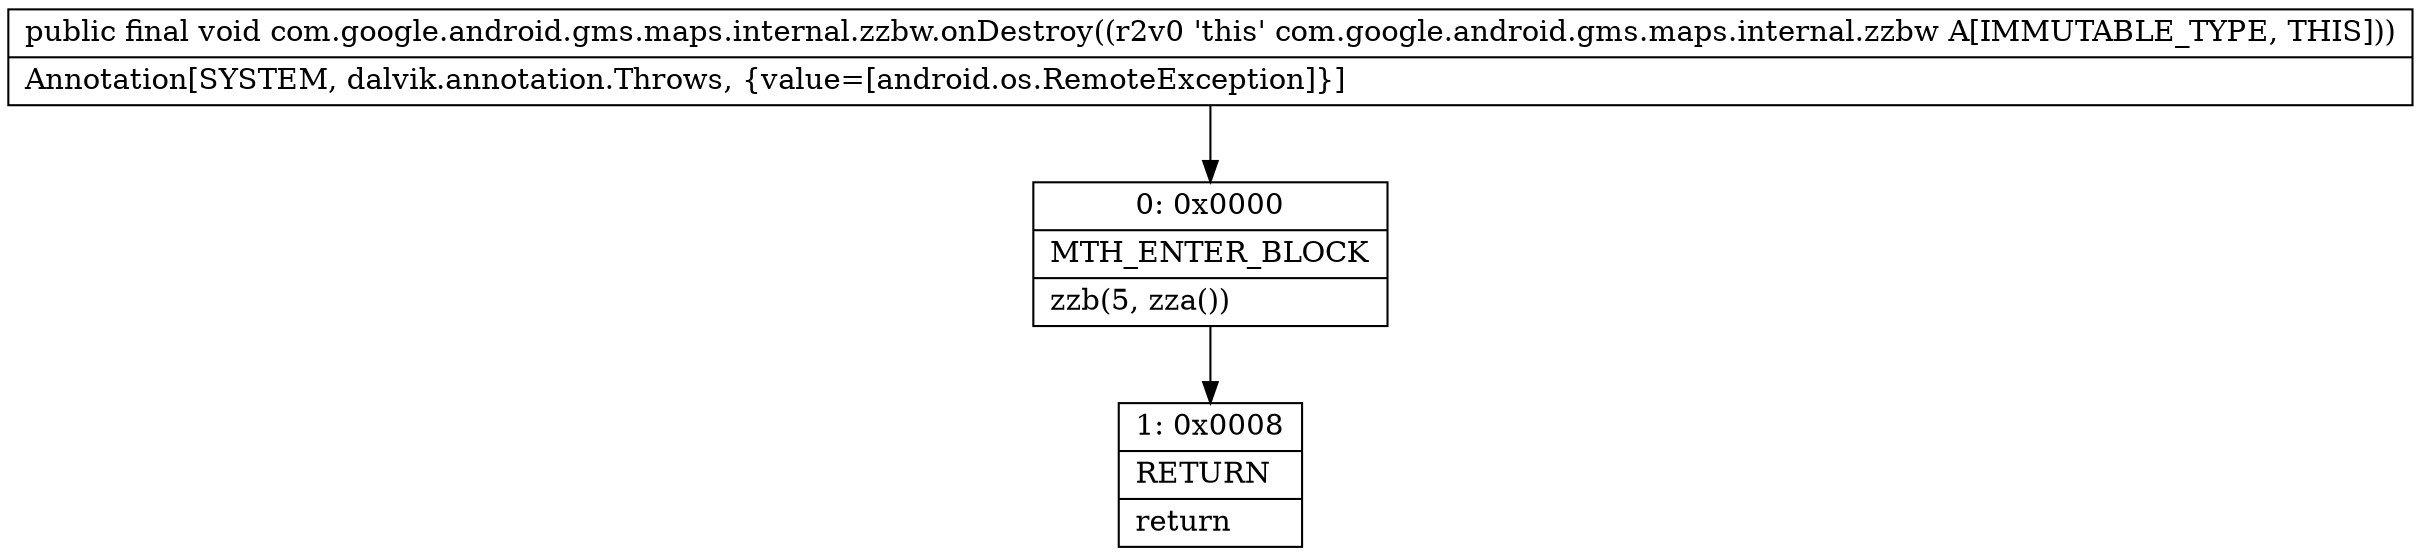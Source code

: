 digraph "CFG forcom.google.android.gms.maps.internal.zzbw.onDestroy()V" {
Node_0 [shape=record,label="{0\:\ 0x0000|MTH_ENTER_BLOCK\l|zzb(5, zza())\l}"];
Node_1 [shape=record,label="{1\:\ 0x0008|RETURN\l|return\l}"];
MethodNode[shape=record,label="{public final void com.google.android.gms.maps.internal.zzbw.onDestroy((r2v0 'this' com.google.android.gms.maps.internal.zzbw A[IMMUTABLE_TYPE, THIS]))  | Annotation[SYSTEM, dalvik.annotation.Throws, \{value=[android.os.RemoteException]\}]\l}"];
MethodNode -> Node_0;
Node_0 -> Node_1;
}

